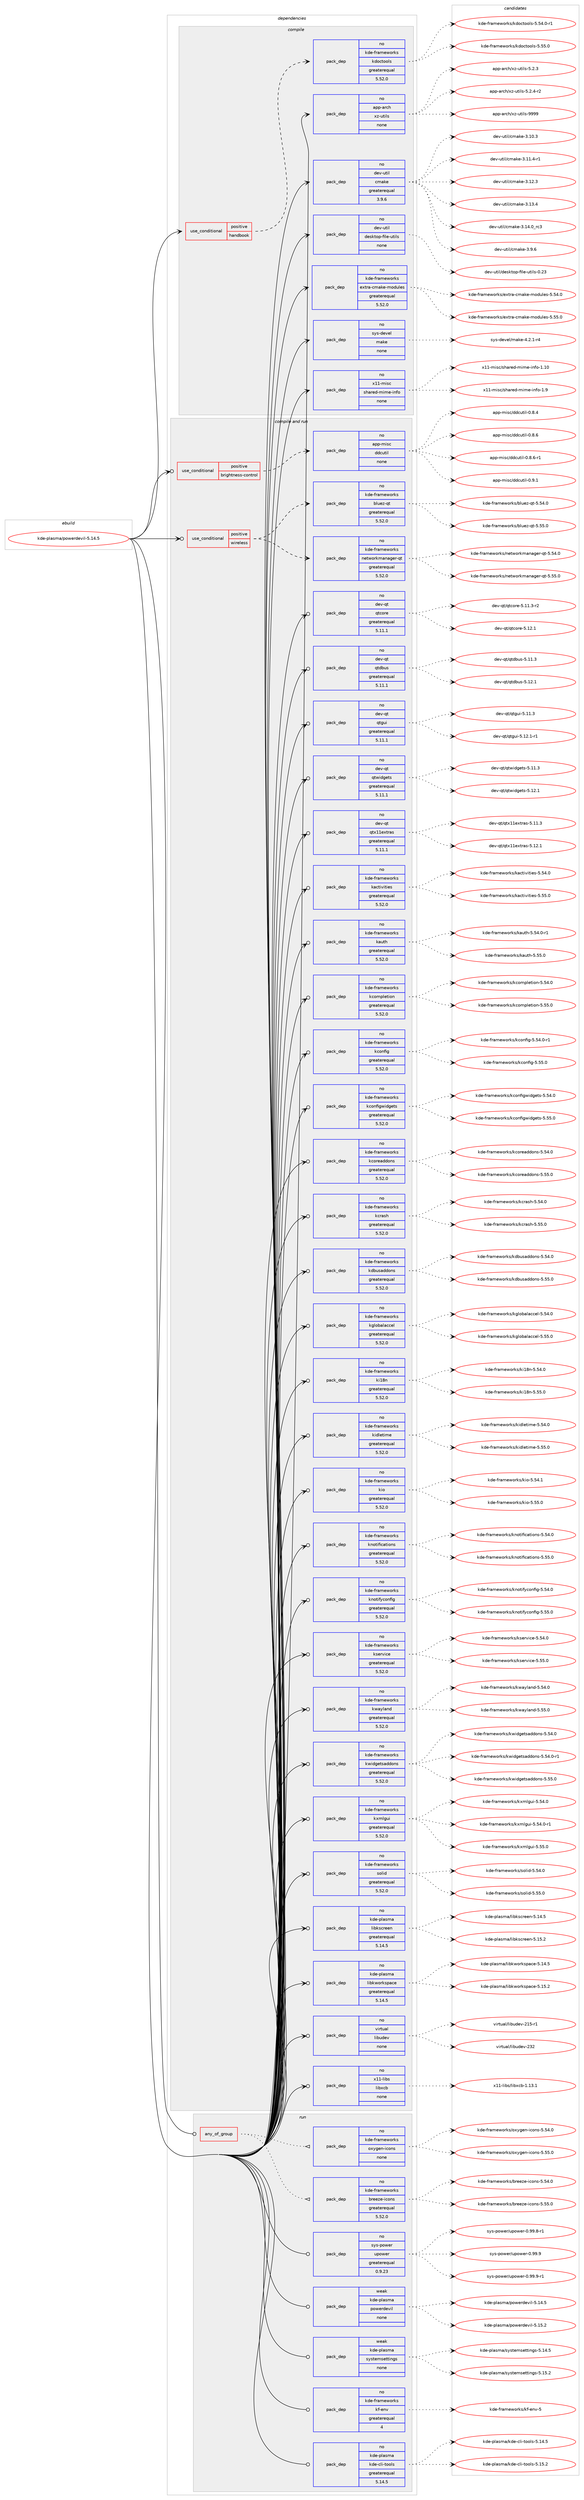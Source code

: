 digraph prolog {

# *************
# Graph options
# *************

newrank=true;
concentrate=true;
compound=true;
graph [rankdir=LR,fontname=Helvetica,fontsize=10,ranksep=1.5];#, ranksep=2.5, nodesep=0.2];
edge  [arrowhead=vee];
node  [fontname=Helvetica,fontsize=10];

# **********
# The ebuild
# **********

subgraph cluster_leftcol {
color=gray;
rank=same;
label=<<i>ebuild</i>>;
id [label="kde-plasma/powerdevil-5.14.5", color=red, width=4, href="../kde-plasma/powerdevil-5.14.5.svg"];
}

# ****************
# The dependencies
# ****************

subgraph cluster_midcol {
color=gray;
label=<<i>dependencies</i>>;
subgraph cluster_compile {
fillcolor="#eeeeee";
style=filled;
label=<<i>compile</i>>;
subgraph cond430183 {
dependency1592182 [label=<<TABLE BORDER="0" CELLBORDER="1" CELLSPACING="0" CELLPADDING="4"><TR><TD ROWSPAN="3" CELLPADDING="10">use_conditional</TD></TR><TR><TD>positive</TD></TR><TR><TD>handbook</TD></TR></TABLE>>, shape=none, color=red];
subgraph pack1136985 {
dependency1592183 [label=<<TABLE BORDER="0" CELLBORDER="1" CELLSPACING="0" CELLPADDING="4" WIDTH="220"><TR><TD ROWSPAN="6" CELLPADDING="30">pack_dep</TD></TR><TR><TD WIDTH="110">no</TD></TR><TR><TD>kde-frameworks</TD></TR><TR><TD>kdoctools</TD></TR><TR><TD>greaterequal</TD></TR><TR><TD>5.52.0</TD></TR></TABLE>>, shape=none, color=blue];
}
dependency1592182:e -> dependency1592183:w [weight=20,style="dashed",arrowhead="vee"];
}
id:e -> dependency1592182:w [weight=20,style="solid",arrowhead="vee"];
subgraph pack1136986 {
dependency1592184 [label=<<TABLE BORDER="0" CELLBORDER="1" CELLSPACING="0" CELLPADDING="4" WIDTH="220"><TR><TD ROWSPAN="6" CELLPADDING="30">pack_dep</TD></TR><TR><TD WIDTH="110">no</TD></TR><TR><TD>app-arch</TD></TR><TR><TD>xz-utils</TD></TR><TR><TD>none</TD></TR><TR><TD></TD></TR></TABLE>>, shape=none, color=blue];
}
id:e -> dependency1592184:w [weight=20,style="solid",arrowhead="vee"];
subgraph pack1136987 {
dependency1592185 [label=<<TABLE BORDER="0" CELLBORDER="1" CELLSPACING="0" CELLPADDING="4" WIDTH="220"><TR><TD ROWSPAN="6" CELLPADDING="30">pack_dep</TD></TR><TR><TD WIDTH="110">no</TD></TR><TR><TD>dev-util</TD></TR><TR><TD>cmake</TD></TR><TR><TD>greaterequal</TD></TR><TR><TD>3.9.6</TD></TR></TABLE>>, shape=none, color=blue];
}
id:e -> dependency1592185:w [weight=20,style="solid",arrowhead="vee"];
subgraph pack1136988 {
dependency1592186 [label=<<TABLE BORDER="0" CELLBORDER="1" CELLSPACING="0" CELLPADDING="4" WIDTH="220"><TR><TD ROWSPAN="6" CELLPADDING="30">pack_dep</TD></TR><TR><TD WIDTH="110">no</TD></TR><TR><TD>dev-util</TD></TR><TR><TD>desktop-file-utils</TD></TR><TR><TD>none</TD></TR><TR><TD></TD></TR></TABLE>>, shape=none, color=blue];
}
id:e -> dependency1592186:w [weight=20,style="solid",arrowhead="vee"];
subgraph pack1136989 {
dependency1592187 [label=<<TABLE BORDER="0" CELLBORDER="1" CELLSPACING="0" CELLPADDING="4" WIDTH="220"><TR><TD ROWSPAN="6" CELLPADDING="30">pack_dep</TD></TR><TR><TD WIDTH="110">no</TD></TR><TR><TD>kde-frameworks</TD></TR><TR><TD>extra-cmake-modules</TD></TR><TR><TD>greaterequal</TD></TR><TR><TD>5.52.0</TD></TR></TABLE>>, shape=none, color=blue];
}
id:e -> dependency1592187:w [weight=20,style="solid",arrowhead="vee"];
subgraph pack1136990 {
dependency1592188 [label=<<TABLE BORDER="0" CELLBORDER="1" CELLSPACING="0" CELLPADDING="4" WIDTH="220"><TR><TD ROWSPAN="6" CELLPADDING="30">pack_dep</TD></TR><TR><TD WIDTH="110">no</TD></TR><TR><TD>sys-devel</TD></TR><TR><TD>make</TD></TR><TR><TD>none</TD></TR><TR><TD></TD></TR></TABLE>>, shape=none, color=blue];
}
id:e -> dependency1592188:w [weight=20,style="solid",arrowhead="vee"];
subgraph pack1136991 {
dependency1592189 [label=<<TABLE BORDER="0" CELLBORDER="1" CELLSPACING="0" CELLPADDING="4" WIDTH="220"><TR><TD ROWSPAN="6" CELLPADDING="30">pack_dep</TD></TR><TR><TD WIDTH="110">no</TD></TR><TR><TD>x11-misc</TD></TR><TR><TD>shared-mime-info</TD></TR><TR><TD>none</TD></TR><TR><TD></TD></TR></TABLE>>, shape=none, color=blue];
}
id:e -> dependency1592189:w [weight=20,style="solid",arrowhead="vee"];
}
subgraph cluster_compileandrun {
fillcolor="#eeeeee";
style=filled;
label=<<i>compile and run</i>>;
subgraph cond430184 {
dependency1592190 [label=<<TABLE BORDER="0" CELLBORDER="1" CELLSPACING="0" CELLPADDING="4"><TR><TD ROWSPAN="3" CELLPADDING="10">use_conditional</TD></TR><TR><TD>positive</TD></TR><TR><TD>brightness-control</TD></TR></TABLE>>, shape=none, color=red];
subgraph pack1136992 {
dependency1592191 [label=<<TABLE BORDER="0" CELLBORDER="1" CELLSPACING="0" CELLPADDING="4" WIDTH="220"><TR><TD ROWSPAN="6" CELLPADDING="30">pack_dep</TD></TR><TR><TD WIDTH="110">no</TD></TR><TR><TD>app-misc</TD></TR><TR><TD>ddcutil</TD></TR><TR><TD>none</TD></TR><TR><TD></TD></TR></TABLE>>, shape=none, color=blue];
}
dependency1592190:e -> dependency1592191:w [weight=20,style="dashed",arrowhead="vee"];
}
id:e -> dependency1592190:w [weight=20,style="solid",arrowhead="odotvee"];
subgraph cond430185 {
dependency1592192 [label=<<TABLE BORDER="0" CELLBORDER="1" CELLSPACING="0" CELLPADDING="4"><TR><TD ROWSPAN="3" CELLPADDING="10">use_conditional</TD></TR><TR><TD>positive</TD></TR><TR><TD>wireless</TD></TR></TABLE>>, shape=none, color=red];
subgraph pack1136993 {
dependency1592193 [label=<<TABLE BORDER="0" CELLBORDER="1" CELLSPACING="0" CELLPADDING="4" WIDTH="220"><TR><TD ROWSPAN="6" CELLPADDING="30">pack_dep</TD></TR><TR><TD WIDTH="110">no</TD></TR><TR><TD>kde-frameworks</TD></TR><TR><TD>bluez-qt</TD></TR><TR><TD>greaterequal</TD></TR><TR><TD>5.52.0</TD></TR></TABLE>>, shape=none, color=blue];
}
dependency1592192:e -> dependency1592193:w [weight=20,style="dashed",arrowhead="vee"];
subgraph pack1136994 {
dependency1592194 [label=<<TABLE BORDER="0" CELLBORDER="1" CELLSPACING="0" CELLPADDING="4" WIDTH="220"><TR><TD ROWSPAN="6" CELLPADDING="30">pack_dep</TD></TR><TR><TD WIDTH="110">no</TD></TR><TR><TD>kde-frameworks</TD></TR><TR><TD>networkmanager-qt</TD></TR><TR><TD>greaterequal</TD></TR><TR><TD>5.52.0</TD></TR></TABLE>>, shape=none, color=blue];
}
dependency1592192:e -> dependency1592194:w [weight=20,style="dashed",arrowhead="vee"];
}
id:e -> dependency1592192:w [weight=20,style="solid",arrowhead="odotvee"];
subgraph pack1136995 {
dependency1592195 [label=<<TABLE BORDER="0" CELLBORDER="1" CELLSPACING="0" CELLPADDING="4" WIDTH="220"><TR><TD ROWSPAN="6" CELLPADDING="30">pack_dep</TD></TR><TR><TD WIDTH="110">no</TD></TR><TR><TD>dev-qt</TD></TR><TR><TD>qtcore</TD></TR><TR><TD>greaterequal</TD></TR><TR><TD>5.11.1</TD></TR></TABLE>>, shape=none, color=blue];
}
id:e -> dependency1592195:w [weight=20,style="solid",arrowhead="odotvee"];
subgraph pack1136996 {
dependency1592196 [label=<<TABLE BORDER="0" CELLBORDER="1" CELLSPACING="0" CELLPADDING="4" WIDTH="220"><TR><TD ROWSPAN="6" CELLPADDING="30">pack_dep</TD></TR><TR><TD WIDTH="110">no</TD></TR><TR><TD>dev-qt</TD></TR><TR><TD>qtdbus</TD></TR><TR><TD>greaterequal</TD></TR><TR><TD>5.11.1</TD></TR></TABLE>>, shape=none, color=blue];
}
id:e -> dependency1592196:w [weight=20,style="solid",arrowhead="odotvee"];
subgraph pack1136997 {
dependency1592197 [label=<<TABLE BORDER="0" CELLBORDER="1" CELLSPACING="0" CELLPADDING="4" WIDTH="220"><TR><TD ROWSPAN="6" CELLPADDING="30">pack_dep</TD></TR><TR><TD WIDTH="110">no</TD></TR><TR><TD>dev-qt</TD></TR><TR><TD>qtgui</TD></TR><TR><TD>greaterequal</TD></TR><TR><TD>5.11.1</TD></TR></TABLE>>, shape=none, color=blue];
}
id:e -> dependency1592197:w [weight=20,style="solid",arrowhead="odotvee"];
subgraph pack1136998 {
dependency1592198 [label=<<TABLE BORDER="0" CELLBORDER="1" CELLSPACING="0" CELLPADDING="4" WIDTH="220"><TR><TD ROWSPAN="6" CELLPADDING="30">pack_dep</TD></TR><TR><TD WIDTH="110">no</TD></TR><TR><TD>dev-qt</TD></TR><TR><TD>qtwidgets</TD></TR><TR><TD>greaterequal</TD></TR><TR><TD>5.11.1</TD></TR></TABLE>>, shape=none, color=blue];
}
id:e -> dependency1592198:w [weight=20,style="solid",arrowhead="odotvee"];
subgraph pack1136999 {
dependency1592199 [label=<<TABLE BORDER="0" CELLBORDER="1" CELLSPACING="0" CELLPADDING="4" WIDTH="220"><TR><TD ROWSPAN="6" CELLPADDING="30">pack_dep</TD></TR><TR><TD WIDTH="110">no</TD></TR><TR><TD>dev-qt</TD></TR><TR><TD>qtx11extras</TD></TR><TR><TD>greaterequal</TD></TR><TR><TD>5.11.1</TD></TR></TABLE>>, shape=none, color=blue];
}
id:e -> dependency1592199:w [weight=20,style="solid",arrowhead="odotvee"];
subgraph pack1137000 {
dependency1592200 [label=<<TABLE BORDER="0" CELLBORDER="1" CELLSPACING="0" CELLPADDING="4" WIDTH="220"><TR><TD ROWSPAN="6" CELLPADDING="30">pack_dep</TD></TR><TR><TD WIDTH="110">no</TD></TR><TR><TD>kde-frameworks</TD></TR><TR><TD>kactivities</TD></TR><TR><TD>greaterequal</TD></TR><TR><TD>5.52.0</TD></TR></TABLE>>, shape=none, color=blue];
}
id:e -> dependency1592200:w [weight=20,style="solid",arrowhead="odotvee"];
subgraph pack1137001 {
dependency1592201 [label=<<TABLE BORDER="0" CELLBORDER="1" CELLSPACING="0" CELLPADDING="4" WIDTH="220"><TR><TD ROWSPAN="6" CELLPADDING="30">pack_dep</TD></TR><TR><TD WIDTH="110">no</TD></TR><TR><TD>kde-frameworks</TD></TR><TR><TD>kauth</TD></TR><TR><TD>greaterequal</TD></TR><TR><TD>5.52.0</TD></TR></TABLE>>, shape=none, color=blue];
}
id:e -> dependency1592201:w [weight=20,style="solid",arrowhead="odotvee"];
subgraph pack1137002 {
dependency1592202 [label=<<TABLE BORDER="0" CELLBORDER="1" CELLSPACING="0" CELLPADDING="4" WIDTH="220"><TR><TD ROWSPAN="6" CELLPADDING="30">pack_dep</TD></TR><TR><TD WIDTH="110">no</TD></TR><TR><TD>kde-frameworks</TD></TR><TR><TD>kcompletion</TD></TR><TR><TD>greaterequal</TD></TR><TR><TD>5.52.0</TD></TR></TABLE>>, shape=none, color=blue];
}
id:e -> dependency1592202:w [weight=20,style="solid",arrowhead="odotvee"];
subgraph pack1137003 {
dependency1592203 [label=<<TABLE BORDER="0" CELLBORDER="1" CELLSPACING="0" CELLPADDING="4" WIDTH="220"><TR><TD ROWSPAN="6" CELLPADDING="30">pack_dep</TD></TR><TR><TD WIDTH="110">no</TD></TR><TR><TD>kde-frameworks</TD></TR><TR><TD>kconfig</TD></TR><TR><TD>greaterequal</TD></TR><TR><TD>5.52.0</TD></TR></TABLE>>, shape=none, color=blue];
}
id:e -> dependency1592203:w [weight=20,style="solid",arrowhead="odotvee"];
subgraph pack1137004 {
dependency1592204 [label=<<TABLE BORDER="0" CELLBORDER="1" CELLSPACING="0" CELLPADDING="4" WIDTH="220"><TR><TD ROWSPAN="6" CELLPADDING="30">pack_dep</TD></TR><TR><TD WIDTH="110">no</TD></TR><TR><TD>kde-frameworks</TD></TR><TR><TD>kconfigwidgets</TD></TR><TR><TD>greaterequal</TD></TR><TR><TD>5.52.0</TD></TR></TABLE>>, shape=none, color=blue];
}
id:e -> dependency1592204:w [weight=20,style="solid",arrowhead="odotvee"];
subgraph pack1137005 {
dependency1592205 [label=<<TABLE BORDER="0" CELLBORDER="1" CELLSPACING="0" CELLPADDING="4" WIDTH="220"><TR><TD ROWSPAN="6" CELLPADDING="30">pack_dep</TD></TR><TR><TD WIDTH="110">no</TD></TR><TR><TD>kde-frameworks</TD></TR><TR><TD>kcoreaddons</TD></TR><TR><TD>greaterequal</TD></TR><TR><TD>5.52.0</TD></TR></TABLE>>, shape=none, color=blue];
}
id:e -> dependency1592205:w [weight=20,style="solid",arrowhead="odotvee"];
subgraph pack1137006 {
dependency1592206 [label=<<TABLE BORDER="0" CELLBORDER="1" CELLSPACING="0" CELLPADDING="4" WIDTH="220"><TR><TD ROWSPAN="6" CELLPADDING="30">pack_dep</TD></TR><TR><TD WIDTH="110">no</TD></TR><TR><TD>kde-frameworks</TD></TR><TR><TD>kcrash</TD></TR><TR><TD>greaterequal</TD></TR><TR><TD>5.52.0</TD></TR></TABLE>>, shape=none, color=blue];
}
id:e -> dependency1592206:w [weight=20,style="solid",arrowhead="odotvee"];
subgraph pack1137007 {
dependency1592207 [label=<<TABLE BORDER="0" CELLBORDER="1" CELLSPACING="0" CELLPADDING="4" WIDTH="220"><TR><TD ROWSPAN="6" CELLPADDING="30">pack_dep</TD></TR><TR><TD WIDTH="110">no</TD></TR><TR><TD>kde-frameworks</TD></TR><TR><TD>kdbusaddons</TD></TR><TR><TD>greaterequal</TD></TR><TR><TD>5.52.0</TD></TR></TABLE>>, shape=none, color=blue];
}
id:e -> dependency1592207:w [weight=20,style="solid",arrowhead="odotvee"];
subgraph pack1137008 {
dependency1592208 [label=<<TABLE BORDER="0" CELLBORDER="1" CELLSPACING="0" CELLPADDING="4" WIDTH="220"><TR><TD ROWSPAN="6" CELLPADDING="30">pack_dep</TD></TR><TR><TD WIDTH="110">no</TD></TR><TR><TD>kde-frameworks</TD></TR><TR><TD>kglobalaccel</TD></TR><TR><TD>greaterequal</TD></TR><TR><TD>5.52.0</TD></TR></TABLE>>, shape=none, color=blue];
}
id:e -> dependency1592208:w [weight=20,style="solid",arrowhead="odotvee"];
subgraph pack1137009 {
dependency1592209 [label=<<TABLE BORDER="0" CELLBORDER="1" CELLSPACING="0" CELLPADDING="4" WIDTH="220"><TR><TD ROWSPAN="6" CELLPADDING="30">pack_dep</TD></TR><TR><TD WIDTH="110">no</TD></TR><TR><TD>kde-frameworks</TD></TR><TR><TD>ki18n</TD></TR><TR><TD>greaterequal</TD></TR><TR><TD>5.52.0</TD></TR></TABLE>>, shape=none, color=blue];
}
id:e -> dependency1592209:w [weight=20,style="solid",arrowhead="odotvee"];
subgraph pack1137010 {
dependency1592210 [label=<<TABLE BORDER="0" CELLBORDER="1" CELLSPACING="0" CELLPADDING="4" WIDTH="220"><TR><TD ROWSPAN="6" CELLPADDING="30">pack_dep</TD></TR><TR><TD WIDTH="110">no</TD></TR><TR><TD>kde-frameworks</TD></TR><TR><TD>kidletime</TD></TR><TR><TD>greaterequal</TD></TR><TR><TD>5.52.0</TD></TR></TABLE>>, shape=none, color=blue];
}
id:e -> dependency1592210:w [weight=20,style="solid",arrowhead="odotvee"];
subgraph pack1137011 {
dependency1592211 [label=<<TABLE BORDER="0" CELLBORDER="1" CELLSPACING="0" CELLPADDING="4" WIDTH="220"><TR><TD ROWSPAN="6" CELLPADDING="30">pack_dep</TD></TR><TR><TD WIDTH="110">no</TD></TR><TR><TD>kde-frameworks</TD></TR><TR><TD>kio</TD></TR><TR><TD>greaterequal</TD></TR><TR><TD>5.52.0</TD></TR></TABLE>>, shape=none, color=blue];
}
id:e -> dependency1592211:w [weight=20,style="solid",arrowhead="odotvee"];
subgraph pack1137012 {
dependency1592212 [label=<<TABLE BORDER="0" CELLBORDER="1" CELLSPACING="0" CELLPADDING="4" WIDTH="220"><TR><TD ROWSPAN="6" CELLPADDING="30">pack_dep</TD></TR><TR><TD WIDTH="110">no</TD></TR><TR><TD>kde-frameworks</TD></TR><TR><TD>knotifications</TD></TR><TR><TD>greaterequal</TD></TR><TR><TD>5.52.0</TD></TR></TABLE>>, shape=none, color=blue];
}
id:e -> dependency1592212:w [weight=20,style="solid",arrowhead="odotvee"];
subgraph pack1137013 {
dependency1592213 [label=<<TABLE BORDER="0" CELLBORDER="1" CELLSPACING="0" CELLPADDING="4" WIDTH="220"><TR><TD ROWSPAN="6" CELLPADDING="30">pack_dep</TD></TR><TR><TD WIDTH="110">no</TD></TR><TR><TD>kde-frameworks</TD></TR><TR><TD>knotifyconfig</TD></TR><TR><TD>greaterequal</TD></TR><TR><TD>5.52.0</TD></TR></TABLE>>, shape=none, color=blue];
}
id:e -> dependency1592213:w [weight=20,style="solid",arrowhead="odotvee"];
subgraph pack1137014 {
dependency1592214 [label=<<TABLE BORDER="0" CELLBORDER="1" CELLSPACING="0" CELLPADDING="4" WIDTH="220"><TR><TD ROWSPAN="6" CELLPADDING="30">pack_dep</TD></TR><TR><TD WIDTH="110">no</TD></TR><TR><TD>kde-frameworks</TD></TR><TR><TD>kservice</TD></TR><TR><TD>greaterequal</TD></TR><TR><TD>5.52.0</TD></TR></TABLE>>, shape=none, color=blue];
}
id:e -> dependency1592214:w [weight=20,style="solid",arrowhead="odotvee"];
subgraph pack1137015 {
dependency1592215 [label=<<TABLE BORDER="0" CELLBORDER="1" CELLSPACING="0" CELLPADDING="4" WIDTH="220"><TR><TD ROWSPAN="6" CELLPADDING="30">pack_dep</TD></TR><TR><TD WIDTH="110">no</TD></TR><TR><TD>kde-frameworks</TD></TR><TR><TD>kwayland</TD></TR><TR><TD>greaterequal</TD></TR><TR><TD>5.52.0</TD></TR></TABLE>>, shape=none, color=blue];
}
id:e -> dependency1592215:w [weight=20,style="solid",arrowhead="odotvee"];
subgraph pack1137016 {
dependency1592216 [label=<<TABLE BORDER="0" CELLBORDER="1" CELLSPACING="0" CELLPADDING="4" WIDTH="220"><TR><TD ROWSPAN="6" CELLPADDING="30">pack_dep</TD></TR><TR><TD WIDTH="110">no</TD></TR><TR><TD>kde-frameworks</TD></TR><TR><TD>kwidgetsaddons</TD></TR><TR><TD>greaterequal</TD></TR><TR><TD>5.52.0</TD></TR></TABLE>>, shape=none, color=blue];
}
id:e -> dependency1592216:w [weight=20,style="solid",arrowhead="odotvee"];
subgraph pack1137017 {
dependency1592217 [label=<<TABLE BORDER="0" CELLBORDER="1" CELLSPACING="0" CELLPADDING="4" WIDTH="220"><TR><TD ROWSPAN="6" CELLPADDING="30">pack_dep</TD></TR><TR><TD WIDTH="110">no</TD></TR><TR><TD>kde-frameworks</TD></TR><TR><TD>kxmlgui</TD></TR><TR><TD>greaterequal</TD></TR><TR><TD>5.52.0</TD></TR></TABLE>>, shape=none, color=blue];
}
id:e -> dependency1592217:w [weight=20,style="solid",arrowhead="odotvee"];
subgraph pack1137018 {
dependency1592218 [label=<<TABLE BORDER="0" CELLBORDER="1" CELLSPACING="0" CELLPADDING="4" WIDTH="220"><TR><TD ROWSPAN="6" CELLPADDING="30">pack_dep</TD></TR><TR><TD WIDTH="110">no</TD></TR><TR><TD>kde-frameworks</TD></TR><TR><TD>solid</TD></TR><TR><TD>greaterequal</TD></TR><TR><TD>5.52.0</TD></TR></TABLE>>, shape=none, color=blue];
}
id:e -> dependency1592218:w [weight=20,style="solid",arrowhead="odotvee"];
subgraph pack1137019 {
dependency1592219 [label=<<TABLE BORDER="0" CELLBORDER="1" CELLSPACING="0" CELLPADDING="4" WIDTH="220"><TR><TD ROWSPAN="6" CELLPADDING="30">pack_dep</TD></TR><TR><TD WIDTH="110">no</TD></TR><TR><TD>kde-plasma</TD></TR><TR><TD>libkscreen</TD></TR><TR><TD>greaterequal</TD></TR><TR><TD>5.14.5</TD></TR></TABLE>>, shape=none, color=blue];
}
id:e -> dependency1592219:w [weight=20,style="solid",arrowhead="odotvee"];
subgraph pack1137020 {
dependency1592220 [label=<<TABLE BORDER="0" CELLBORDER="1" CELLSPACING="0" CELLPADDING="4" WIDTH="220"><TR><TD ROWSPAN="6" CELLPADDING="30">pack_dep</TD></TR><TR><TD WIDTH="110">no</TD></TR><TR><TD>kde-plasma</TD></TR><TR><TD>libkworkspace</TD></TR><TR><TD>greaterequal</TD></TR><TR><TD>5.14.5</TD></TR></TABLE>>, shape=none, color=blue];
}
id:e -> dependency1592220:w [weight=20,style="solid",arrowhead="odotvee"];
subgraph pack1137021 {
dependency1592221 [label=<<TABLE BORDER="0" CELLBORDER="1" CELLSPACING="0" CELLPADDING="4" WIDTH="220"><TR><TD ROWSPAN="6" CELLPADDING="30">pack_dep</TD></TR><TR><TD WIDTH="110">no</TD></TR><TR><TD>virtual</TD></TR><TR><TD>libudev</TD></TR><TR><TD>none</TD></TR><TR><TD></TD></TR></TABLE>>, shape=none, color=blue];
}
id:e -> dependency1592221:w [weight=20,style="solid",arrowhead="odotvee"];
subgraph pack1137022 {
dependency1592222 [label=<<TABLE BORDER="0" CELLBORDER="1" CELLSPACING="0" CELLPADDING="4" WIDTH="220"><TR><TD ROWSPAN="6" CELLPADDING="30">pack_dep</TD></TR><TR><TD WIDTH="110">no</TD></TR><TR><TD>x11-libs</TD></TR><TR><TD>libxcb</TD></TR><TR><TD>none</TD></TR><TR><TD></TD></TR></TABLE>>, shape=none, color=blue];
}
id:e -> dependency1592222:w [weight=20,style="solid",arrowhead="odotvee"];
}
subgraph cluster_run {
fillcolor="#eeeeee";
style=filled;
label=<<i>run</i>>;
subgraph any24370 {
dependency1592223 [label=<<TABLE BORDER="0" CELLBORDER="1" CELLSPACING="0" CELLPADDING="4"><TR><TD CELLPADDING="10">any_of_group</TD></TR></TABLE>>, shape=none, color=red];subgraph pack1137023 {
dependency1592224 [label=<<TABLE BORDER="0" CELLBORDER="1" CELLSPACING="0" CELLPADDING="4" WIDTH="220"><TR><TD ROWSPAN="6" CELLPADDING="30">pack_dep</TD></TR><TR><TD WIDTH="110">no</TD></TR><TR><TD>kde-frameworks</TD></TR><TR><TD>breeze-icons</TD></TR><TR><TD>greaterequal</TD></TR><TR><TD>5.52.0</TD></TR></TABLE>>, shape=none, color=blue];
}
dependency1592223:e -> dependency1592224:w [weight=20,style="dotted",arrowhead="oinv"];
subgraph pack1137024 {
dependency1592225 [label=<<TABLE BORDER="0" CELLBORDER="1" CELLSPACING="0" CELLPADDING="4" WIDTH="220"><TR><TD ROWSPAN="6" CELLPADDING="30">pack_dep</TD></TR><TR><TD WIDTH="110">no</TD></TR><TR><TD>kde-frameworks</TD></TR><TR><TD>oxygen-icons</TD></TR><TR><TD>none</TD></TR><TR><TD></TD></TR></TABLE>>, shape=none, color=blue];
}
dependency1592223:e -> dependency1592225:w [weight=20,style="dotted",arrowhead="oinv"];
}
id:e -> dependency1592223:w [weight=20,style="solid",arrowhead="odot"];
subgraph pack1137025 {
dependency1592226 [label=<<TABLE BORDER="0" CELLBORDER="1" CELLSPACING="0" CELLPADDING="4" WIDTH="220"><TR><TD ROWSPAN="6" CELLPADDING="30">pack_dep</TD></TR><TR><TD WIDTH="110">no</TD></TR><TR><TD>kde-frameworks</TD></TR><TR><TD>kf-env</TD></TR><TR><TD>greaterequal</TD></TR><TR><TD>4</TD></TR></TABLE>>, shape=none, color=blue];
}
id:e -> dependency1592226:w [weight=20,style="solid",arrowhead="odot"];
subgraph pack1137026 {
dependency1592227 [label=<<TABLE BORDER="0" CELLBORDER="1" CELLSPACING="0" CELLPADDING="4" WIDTH="220"><TR><TD ROWSPAN="6" CELLPADDING="30">pack_dep</TD></TR><TR><TD WIDTH="110">no</TD></TR><TR><TD>kde-plasma</TD></TR><TR><TD>kde-cli-tools</TD></TR><TR><TD>greaterequal</TD></TR><TR><TD>5.14.5</TD></TR></TABLE>>, shape=none, color=blue];
}
id:e -> dependency1592227:w [weight=20,style="solid",arrowhead="odot"];
subgraph pack1137027 {
dependency1592228 [label=<<TABLE BORDER="0" CELLBORDER="1" CELLSPACING="0" CELLPADDING="4" WIDTH="220"><TR><TD ROWSPAN="6" CELLPADDING="30">pack_dep</TD></TR><TR><TD WIDTH="110">no</TD></TR><TR><TD>sys-power</TD></TR><TR><TD>upower</TD></TR><TR><TD>greaterequal</TD></TR><TR><TD>0.9.23</TD></TR></TABLE>>, shape=none, color=blue];
}
id:e -> dependency1592228:w [weight=20,style="solid",arrowhead="odot"];
subgraph pack1137028 {
dependency1592229 [label=<<TABLE BORDER="0" CELLBORDER="1" CELLSPACING="0" CELLPADDING="4" WIDTH="220"><TR><TD ROWSPAN="6" CELLPADDING="30">pack_dep</TD></TR><TR><TD WIDTH="110">weak</TD></TR><TR><TD>kde-plasma</TD></TR><TR><TD>powerdevil</TD></TR><TR><TD>none</TD></TR><TR><TD></TD></TR></TABLE>>, shape=none, color=blue];
}
id:e -> dependency1592229:w [weight=20,style="solid",arrowhead="odot"];
subgraph pack1137029 {
dependency1592230 [label=<<TABLE BORDER="0" CELLBORDER="1" CELLSPACING="0" CELLPADDING="4" WIDTH="220"><TR><TD ROWSPAN="6" CELLPADDING="30">pack_dep</TD></TR><TR><TD WIDTH="110">weak</TD></TR><TR><TD>kde-plasma</TD></TR><TR><TD>systemsettings</TD></TR><TR><TD>none</TD></TR><TR><TD></TD></TR></TABLE>>, shape=none, color=blue];
}
id:e -> dependency1592230:w [weight=20,style="solid",arrowhead="odot"];
}
}

# **************
# The candidates
# **************

subgraph cluster_choices {
rank=same;
color=gray;
label=<<i>candidates</i>>;

subgraph choice1136985 {
color=black;
nodesep=1;
choice10710010145102114971091011191111141071154710710011199116111111108115455346535246484511449 [label="kde-frameworks/kdoctools-5.54.0-r1", color=red, width=4,href="../kde-frameworks/kdoctools-5.54.0-r1.svg"];
choice1071001014510211497109101119111114107115471071001119911611111110811545534653534648 [label="kde-frameworks/kdoctools-5.55.0", color=red, width=4,href="../kde-frameworks/kdoctools-5.55.0.svg"];
dependency1592183:e -> choice10710010145102114971091011191111141071154710710011199116111111108115455346535246484511449:w [style=dotted,weight="100"];
dependency1592183:e -> choice1071001014510211497109101119111114107115471071001119911611111110811545534653534648:w [style=dotted,weight="100"];
}
subgraph choice1136986 {
color=black;
nodesep=1;
choice971121124597114991044712012245117116105108115455346504651 [label="app-arch/xz-utils-5.2.3", color=red, width=4,href="../app-arch/xz-utils-5.2.3.svg"];
choice9711211245971149910447120122451171161051081154553465046524511450 [label="app-arch/xz-utils-5.2.4-r2", color=red, width=4,href="../app-arch/xz-utils-5.2.4-r2.svg"];
choice9711211245971149910447120122451171161051081154557575757 [label="app-arch/xz-utils-9999", color=red, width=4,href="../app-arch/xz-utils-9999.svg"];
dependency1592184:e -> choice971121124597114991044712012245117116105108115455346504651:w [style=dotted,weight="100"];
dependency1592184:e -> choice9711211245971149910447120122451171161051081154553465046524511450:w [style=dotted,weight="100"];
dependency1592184:e -> choice9711211245971149910447120122451171161051081154557575757:w [style=dotted,weight="100"];
}
subgraph choice1136987 {
color=black;
nodesep=1;
choice1001011184511711610510847991099710710145514649484651 [label="dev-util/cmake-3.10.3", color=red, width=4,href="../dev-util/cmake-3.10.3.svg"];
choice10010111845117116105108479910997107101455146494946524511449 [label="dev-util/cmake-3.11.4-r1", color=red, width=4,href="../dev-util/cmake-3.11.4-r1.svg"];
choice1001011184511711610510847991099710710145514649504651 [label="dev-util/cmake-3.12.3", color=red, width=4,href="../dev-util/cmake-3.12.3.svg"];
choice1001011184511711610510847991099710710145514649514652 [label="dev-util/cmake-3.13.4", color=red, width=4,href="../dev-util/cmake-3.13.4.svg"];
choice1001011184511711610510847991099710710145514649524648951149951 [label="dev-util/cmake-3.14.0_rc3", color=red, width=4,href="../dev-util/cmake-3.14.0_rc3.svg"];
choice10010111845117116105108479910997107101455146574654 [label="dev-util/cmake-3.9.6", color=red, width=4,href="../dev-util/cmake-3.9.6.svg"];
dependency1592185:e -> choice1001011184511711610510847991099710710145514649484651:w [style=dotted,weight="100"];
dependency1592185:e -> choice10010111845117116105108479910997107101455146494946524511449:w [style=dotted,weight="100"];
dependency1592185:e -> choice1001011184511711610510847991099710710145514649504651:w [style=dotted,weight="100"];
dependency1592185:e -> choice1001011184511711610510847991099710710145514649514652:w [style=dotted,weight="100"];
dependency1592185:e -> choice1001011184511711610510847991099710710145514649524648951149951:w [style=dotted,weight="100"];
dependency1592185:e -> choice10010111845117116105108479910997107101455146574654:w [style=dotted,weight="100"];
}
subgraph choice1136988 {
color=black;
nodesep=1;
choice100101118451171161051084710010111510711611111245102105108101451171161051081154548465051 [label="dev-util/desktop-file-utils-0.23", color=red, width=4,href="../dev-util/desktop-file-utils-0.23.svg"];
dependency1592186:e -> choice100101118451171161051084710010111510711611111245102105108101451171161051081154548465051:w [style=dotted,weight="100"];
}
subgraph choice1136989 {
color=black;
nodesep=1;
choice107100101451021149710910111911111410711547101120116114974599109971071014510911110011710810111545534653524648 [label="kde-frameworks/extra-cmake-modules-5.54.0", color=red, width=4,href="../kde-frameworks/extra-cmake-modules-5.54.0.svg"];
choice107100101451021149710910111911111410711547101120116114974599109971071014510911110011710810111545534653534648 [label="kde-frameworks/extra-cmake-modules-5.55.0", color=red, width=4,href="../kde-frameworks/extra-cmake-modules-5.55.0.svg"];
dependency1592187:e -> choice107100101451021149710910111911111410711547101120116114974599109971071014510911110011710810111545534653524648:w [style=dotted,weight="100"];
dependency1592187:e -> choice107100101451021149710910111911111410711547101120116114974599109971071014510911110011710810111545534653534648:w [style=dotted,weight="100"];
}
subgraph choice1136990 {
color=black;
nodesep=1;
choice1151211154510010111810110847109971071014552465046494511452 [label="sys-devel/make-4.2.1-r4", color=red, width=4,href="../sys-devel/make-4.2.1-r4.svg"];
dependency1592188:e -> choice1151211154510010111810110847109971071014552465046494511452:w [style=dotted,weight="100"];
}
subgraph choice1136991 {
color=black;
nodesep=1;
choice12049494510910511599471151049711410110045109105109101451051101021114549464948 [label="x11-misc/shared-mime-info-1.10", color=red, width=4,href="../x11-misc/shared-mime-info-1.10.svg"];
choice120494945109105115994711510497114101100451091051091014510511010211145494657 [label="x11-misc/shared-mime-info-1.9", color=red, width=4,href="../x11-misc/shared-mime-info-1.9.svg"];
dependency1592189:e -> choice12049494510910511599471151049711410110045109105109101451051101021114549464948:w [style=dotted,weight="100"];
dependency1592189:e -> choice120494945109105115994711510497114101100451091051091014510511010211145494657:w [style=dotted,weight="100"];
}
subgraph choice1136992 {
color=black;
nodesep=1;
choice9711211245109105115994710010099117116105108454846564652 [label="app-misc/ddcutil-0.8.4", color=red, width=4,href="../app-misc/ddcutil-0.8.4.svg"];
choice9711211245109105115994710010099117116105108454846564654 [label="app-misc/ddcutil-0.8.6", color=red, width=4,href="../app-misc/ddcutil-0.8.6.svg"];
choice97112112451091051159947100100991171161051084548465646544511449 [label="app-misc/ddcutil-0.8.6-r1", color=red, width=4,href="../app-misc/ddcutil-0.8.6-r1.svg"];
choice9711211245109105115994710010099117116105108454846574649 [label="app-misc/ddcutil-0.9.1", color=red, width=4,href="../app-misc/ddcutil-0.9.1.svg"];
dependency1592191:e -> choice9711211245109105115994710010099117116105108454846564652:w [style=dotted,weight="100"];
dependency1592191:e -> choice9711211245109105115994710010099117116105108454846564654:w [style=dotted,weight="100"];
dependency1592191:e -> choice97112112451091051159947100100991171161051084548465646544511449:w [style=dotted,weight="100"];
dependency1592191:e -> choice9711211245109105115994710010099117116105108454846574649:w [style=dotted,weight="100"];
}
subgraph choice1136993 {
color=black;
nodesep=1;
choice107100101451021149710910111911111410711547981081171011224511311645534653524648 [label="kde-frameworks/bluez-qt-5.54.0", color=red, width=4,href="../kde-frameworks/bluez-qt-5.54.0.svg"];
choice107100101451021149710910111911111410711547981081171011224511311645534653534648 [label="kde-frameworks/bluez-qt-5.55.0", color=red, width=4,href="../kde-frameworks/bluez-qt-5.55.0.svg"];
dependency1592193:e -> choice107100101451021149710910111911111410711547981081171011224511311645534653524648:w [style=dotted,weight="100"];
dependency1592193:e -> choice107100101451021149710910111911111410711547981081171011224511311645534653534648:w [style=dotted,weight="100"];
}
subgraph choice1136994 {
color=black;
nodesep=1;
choice10710010145102114971091011191111141071154711010111611911111410710997110971031011144511311645534653524648 [label="kde-frameworks/networkmanager-qt-5.54.0", color=red, width=4,href="../kde-frameworks/networkmanager-qt-5.54.0.svg"];
choice10710010145102114971091011191111141071154711010111611911111410710997110971031011144511311645534653534648 [label="kde-frameworks/networkmanager-qt-5.55.0", color=red, width=4,href="../kde-frameworks/networkmanager-qt-5.55.0.svg"];
dependency1592194:e -> choice10710010145102114971091011191111141071154711010111611911111410710997110971031011144511311645534653524648:w [style=dotted,weight="100"];
dependency1592194:e -> choice10710010145102114971091011191111141071154711010111611911111410710997110971031011144511311645534653534648:w [style=dotted,weight="100"];
}
subgraph choice1136995 {
color=black;
nodesep=1;
choice100101118451131164711311699111114101455346494946514511450 [label="dev-qt/qtcore-5.11.3-r2", color=red, width=4,href="../dev-qt/qtcore-5.11.3-r2.svg"];
choice10010111845113116471131169911111410145534649504649 [label="dev-qt/qtcore-5.12.1", color=red, width=4,href="../dev-qt/qtcore-5.12.1.svg"];
dependency1592195:e -> choice100101118451131164711311699111114101455346494946514511450:w [style=dotted,weight="100"];
dependency1592195:e -> choice10010111845113116471131169911111410145534649504649:w [style=dotted,weight="100"];
}
subgraph choice1136996 {
color=black;
nodesep=1;
choice10010111845113116471131161009811711545534649494651 [label="dev-qt/qtdbus-5.11.3", color=red, width=4,href="../dev-qt/qtdbus-5.11.3.svg"];
choice10010111845113116471131161009811711545534649504649 [label="dev-qt/qtdbus-5.12.1", color=red, width=4,href="../dev-qt/qtdbus-5.12.1.svg"];
dependency1592196:e -> choice10010111845113116471131161009811711545534649494651:w [style=dotted,weight="100"];
dependency1592196:e -> choice10010111845113116471131161009811711545534649504649:w [style=dotted,weight="100"];
}
subgraph choice1136997 {
color=black;
nodesep=1;
choice100101118451131164711311610311710545534649494651 [label="dev-qt/qtgui-5.11.3", color=red, width=4,href="../dev-qt/qtgui-5.11.3.svg"];
choice1001011184511311647113116103117105455346495046494511449 [label="dev-qt/qtgui-5.12.1-r1", color=red, width=4,href="../dev-qt/qtgui-5.12.1-r1.svg"];
dependency1592197:e -> choice100101118451131164711311610311710545534649494651:w [style=dotted,weight="100"];
dependency1592197:e -> choice1001011184511311647113116103117105455346495046494511449:w [style=dotted,weight="100"];
}
subgraph choice1136998 {
color=black;
nodesep=1;
choice100101118451131164711311611910510010310111611545534649494651 [label="dev-qt/qtwidgets-5.11.3", color=red, width=4,href="../dev-qt/qtwidgets-5.11.3.svg"];
choice100101118451131164711311611910510010310111611545534649504649 [label="dev-qt/qtwidgets-5.12.1", color=red, width=4,href="../dev-qt/qtwidgets-5.12.1.svg"];
dependency1592198:e -> choice100101118451131164711311611910510010310111611545534649494651:w [style=dotted,weight="100"];
dependency1592198:e -> choice100101118451131164711311611910510010310111611545534649504649:w [style=dotted,weight="100"];
}
subgraph choice1136999 {
color=black;
nodesep=1;
choice100101118451131164711311612049491011201161149711545534649494651 [label="dev-qt/qtx11extras-5.11.3", color=red, width=4,href="../dev-qt/qtx11extras-5.11.3.svg"];
choice100101118451131164711311612049491011201161149711545534649504649 [label="dev-qt/qtx11extras-5.12.1", color=red, width=4,href="../dev-qt/qtx11extras-5.12.1.svg"];
dependency1592199:e -> choice100101118451131164711311612049491011201161149711545534649494651:w [style=dotted,weight="100"];
dependency1592199:e -> choice100101118451131164711311612049491011201161149711545534649504649:w [style=dotted,weight="100"];
}
subgraph choice1137000 {
color=black;
nodesep=1;
choice107100101451021149710910111911111410711547107979911610511810511610510111545534653524648 [label="kde-frameworks/kactivities-5.54.0", color=red, width=4,href="../kde-frameworks/kactivities-5.54.0.svg"];
choice107100101451021149710910111911111410711547107979911610511810511610510111545534653534648 [label="kde-frameworks/kactivities-5.55.0", color=red, width=4,href="../kde-frameworks/kactivities-5.55.0.svg"];
dependency1592200:e -> choice107100101451021149710910111911111410711547107979911610511810511610510111545534653524648:w [style=dotted,weight="100"];
dependency1592200:e -> choice107100101451021149710910111911111410711547107979911610511810511610510111545534653534648:w [style=dotted,weight="100"];
}
subgraph choice1137001 {
color=black;
nodesep=1;
choice10710010145102114971091011191111141071154710797117116104455346535246484511449 [label="kde-frameworks/kauth-5.54.0-r1", color=red, width=4,href="../kde-frameworks/kauth-5.54.0-r1.svg"];
choice1071001014510211497109101119111114107115471079711711610445534653534648 [label="kde-frameworks/kauth-5.55.0", color=red, width=4,href="../kde-frameworks/kauth-5.55.0.svg"];
dependency1592201:e -> choice10710010145102114971091011191111141071154710797117116104455346535246484511449:w [style=dotted,weight="100"];
dependency1592201:e -> choice1071001014510211497109101119111114107115471079711711610445534653534648:w [style=dotted,weight="100"];
}
subgraph choice1137002 {
color=black;
nodesep=1;
choice1071001014510211497109101119111114107115471079911110911210810111610511111045534653524648 [label="kde-frameworks/kcompletion-5.54.0", color=red, width=4,href="../kde-frameworks/kcompletion-5.54.0.svg"];
choice1071001014510211497109101119111114107115471079911110911210810111610511111045534653534648 [label="kde-frameworks/kcompletion-5.55.0", color=red, width=4,href="../kde-frameworks/kcompletion-5.55.0.svg"];
dependency1592202:e -> choice1071001014510211497109101119111114107115471079911110911210810111610511111045534653524648:w [style=dotted,weight="100"];
dependency1592202:e -> choice1071001014510211497109101119111114107115471079911110911210810111610511111045534653534648:w [style=dotted,weight="100"];
}
subgraph choice1137003 {
color=black;
nodesep=1;
choice10710010145102114971091011191111141071154710799111110102105103455346535246484511449 [label="kde-frameworks/kconfig-5.54.0-r1", color=red, width=4,href="../kde-frameworks/kconfig-5.54.0-r1.svg"];
choice1071001014510211497109101119111114107115471079911111010210510345534653534648 [label="kde-frameworks/kconfig-5.55.0", color=red, width=4,href="../kde-frameworks/kconfig-5.55.0.svg"];
dependency1592203:e -> choice10710010145102114971091011191111141071154710799111110102105103455346535246484511449:w [style=dotted,weight="100"];
dependency1592203:e -> choice1071001014510211497109101119111114107115471079911111010210510345534653534648:w [style=dotted,weight="100"];
}
subgraph choice1137004 {
color=black;
nodesep=1;
choice1071001014510211497109101119111114107115471079911111010210510311910510010310111611545534653524648 [label="kde-frameworks/kconfigwidgets-5.54.0", color=red, width=4,href="../kde-frameworks/kconfigwidgets-5.54.0.svg"];
choice1071001014510211497109101119111114107115471079911111010210510311910510010310111611545534653534648 [label="kde-frameworks/kconfigwidgets-5.55.0", color=red, width=4,href="../kde-frameworks/kconfigwidgets-5.55.0.svg"];
dependency1592204:e -> choice1071001014510211497109101119111114107115471079911111010210510311910510010310111611545534653524648:w [style=dotted,weight="100"];
dependency1592204:e -> choice1071001014510211497109101119111114107115471079911111010210510311910510010310111611545534653534648:w [style=dotted,weight="100"];
}
subgraph choice1137005 {
color=black;
nodesep=1;
choice107100101451021149710910111911111410711547107991111141019710010011111011545534653524648 [label="kde-frameworks/kcoreaddons-5.54.0", color=red, width=4,href="../kde-frameworks/kcoreaddons-5.54.0.svg"];
choice107100101451021149710910111911111410711547107991111141019710010011111011545534653534648 [label="kde-frameworks/kcoreaddons-5.55.0", color=red, width=4,href="../kde-frameworks/kcoreaddons-5.55.0.svg"];
dependency1592205:e -> choice107100101451021149710910111911111410711547107991111141019710010011111011545534653524648:w [style=dotted,weight="100"];
dependency1592205:e -> choice107100101451021149710910111911111410711547107991111141019710010011111011545534653534648:w [style=dotted,weight="100"];
}
subgraph choice1137006 {
color=black;
nodesep=1;
choice107100101451021149710910111911111410711547107991149711510445534653524648 [label="kde-frameworks/kcrash-5.54.0", color=red, width=4,href="../kde-frameworks/kcrash-5.54.0.svg"];
choice107100101451021149710910111911111410711547107991149711510445534653534648 [label="kde-frameworks/kcrash-5.55.0", color=red, width=4,href="../kde-frameworks/kcrash-5.55.0.svg"];
dependency1592206:e -> choice107100101451021149710910111911111410711547107991149711510445534653524648:w [style=dotted,weight="100"];
dependency1592206:e -> choice107100101451021149710910111911111410711547107991149711510445534653534648:w [style=dotted,weight="100"];
}
subgraph choice1137007 {
color=black;
nodesep=1;
choice107100101451021149710910111911111410711547107100981171159710010011111011545534653524648 [label="kde-frameworks/kdbusaddons-5.54.0", color=red, width=4,href="../kde-frameworks/kdbusaddons-5.54.0.svg"];
choice107100101451021149710910111911111410711547107100981171159710010011111011545534653534648 [label="kde-frameworks/kdbusaddons-5.55.0", color=red, width=4,href="../kde-frameworks/kdbusaddons-5.55.0.svg"];
dependency1592207:e -> choice107100101451021149710910111911111410711547107100981171159710010011111011545534653524648:w [style=dotted,weight="100"];
dependency1592207:e -> choice107100101451021149710910111911111410711547107100981171159710010011111011545534653534648:w [style=dotted,weight="100"];
}
subgraph choice1137008 {
color=black;
nodesep=1;
choice107100101451021149710910111911111410711547107103108111989710897999910110845534653524648 [label="kde-frameworks/kglobalaccel-5.54.0", color=red, width=4,href="../kde-frameworks/kglobalaccel-5.54.0.svg"];
choice107100101451021149710910111911111410711547107103108111989710897999910110845534653534648 [label="kde-frameworks/kglobalaccel-5.55.0", color=red, width=4,href="../kde-frameworks/kglobalaccel-5.55.0.svg"];
dependency1592208:e -> choice107100101451021149710910111911111410711547107103108111989710897999910110845534653524648:w [style=dotted,weight="100"];
dependency1592208:e -> choice107100101451021149710910111911111410711547107103108111989710897999910110845534653534648:w [style=dotted,weight="100"];
}
subgraph choice1137009 {
color=black;
nodesep=1;
choice107100101451021149710910111911111410711547107105495611045534653524648 [label="kde-frameworks/ki18n-5.54.0", color=red, width=4,href="../kde-frameworks/ki18n-5.54.0.svg"];
choice107100101451021149710910111911111410711547107105495611045534653534648 [label="kde-frameworks/ki18n-5.55.0", color=red, width=4,href="../kde-frameworks/ki18n-5.55.0.svg"];
dependency1592209:e -> choice107100101451021149710910111911111410711547107105495611045534653524648:w [style=dotted,weight="100"];
dependency1592209:e -> choice107100101451021149710910111911111410711547107105495611045534653534648:w [style=dotted,weight="100"];
}
subgraph choice1137010 {
color=black;
nodesep=1;
choice10710010145102114971091011191111141071154710710510010810111610510910145534653524648 [label="kde-frameworks/kidletime-5.54.0", color=red, width=4,href="../kde-frameworks/kidletime-5.54.0.svg"];
choice10710010145102114971091011191111141071154710710510010810111610510910145534653534648 [label="kde-frameworks/kidletime-5.55.0", color=red, width=4,href="../kde-frameworks/kidletime-5.55.0.svg"];
dependency1592210:e -> choice10710010145102114971091011191111141071154710710510010810111610510910145534653524648:w [style=dotted,weight="100"];
dependency1592210:e -> choice10710010145102114971091011191111141071154710710510010810111610510910145534653534648:w [style=dotted,weight="100"];
}
subgraph choice1137011 {
color=black;
nodesep=1;
choice10710010145102114971091011191111141071154710710511145534653524649 [label="kde-frameworks/kio-5.54.1", color=red, width=4,href="../kde-frameworks/kio-5.54.1.svg"];
choice10710010145102114971091011191111141071154710710511145534653534648 [label="kde-frameworks/kio-5.55.0", color=red, width=4,href="../kde-frameworks/kio-5.55.0.svg"];
dependency1592211:e -> choice10710010145102114971091011191111141071154710710511145534653524649:w [style=dotted,weight="100"];
dependency1592211:e -> choice10710010145102114971091011191111141071154710710511145534653534648:w [style=dotted,weight="100"];
}
subgraph choice1137012 {
color=black;
nodesep=1;
choice107100101451021149710910111911111410711547107110111116105102105999711610511111011545534653524648 [label="kde-frameworks/knotifications-5.54.0", color=red, width=4,href="../kde-frameworks/knotifications-5.54.0.svg"];
choice107100101451021149710910111911111410711547107110111116105102105999711610511111011545534653534648 [label="kde-frameworks/knotifications-5.55.0", color=red, width=4,href="../kde-frameworks/knotifications-5.55.0.svg"];
dependency1592212:e -> choice107100101451021149710910111911111410711547107110111116105102105999711610511111011545534653524648:w [style=dotted,weight="100"];
dependency1592212:e -> choice107100101451021149710910111911111410711547107110111116105102105999711610511111011545534653534648:w [style=dotted,weight="100"];
}
subgraph choice1137013 {
color=black;
nodesep=1;
choice1071001014510211497109101119111114107115471071101111161051021219911111010210510345534653524648 [label="kde-frameworks/knotifyconfig-5.54.0", color=red, width=4,href="../kde-frameworks/knotifyconfig-5.54.0.svg"];
choice1071001014510211497109101119111114107115471071101111161051021219911111010210510345534653534648 [label="kde-frameworks/knotifyconfig-5.55.0", color=red, width=4,href="../kde-frameworks/knotifyconfig-5.55.0.svg"];
dependency1592213:e -> choice1071001014510211497109101119111114107115471071101111161051021219911111010210510345534653524648:w [style=dotted,weight="100"];
dependency1592213:e -> choice1071001014510211497109101119111114107115471071101111161051021219911111010210510345534653534648:w [style=dotted,weight="100"];
}
subgraph choice1137014 {
color=black;
nodesep=1;
choice1071001014510211497109101119111114107115471071151011141181059910145534653524648 [label="kde-frameworks/kservice-5.54.0", color=red, width=4,href="../kde-frameworks/kservice-5.54.0.svg"];
choice1071001014510211497109101119111114107115471071151011141181059910145534653534648 [label="kde-frameworks/kservice-5.55.0", color=red, width=4,href="../kde-frameworks/kservice-5.55.0.svg"];
dependency1592214:e -> choice1071001014510211497109101119111114107115471071151011141181059910145534653524648:w [style=dotted,weight="100"];
dependency1592214:e -> choice1071001014510211497109101119111114107115471071151011141181059910145534653534648:w [style=dotted,weight="100"];
}
subgraph choice1137015 {
color=black;
nodesep=1;
choice107100101451021149710910111911111410711547107119971211089711010045534653524648 [label="kde-frameworks/kwayland-5.54.0", color=red, width=4,href="../kde-frameworks/kwayland-5.54.0.svg"];
choice107100101451021149710910111911111410711547107119971211089711010045534653534648 [label="kde-frameworks/kwayland-5.55.0", color=red, width=4,href="../kde-frameworks/kwayland-5.55.0.svg"];
dependency1592215:e -> choice107100101451021149710910111911111410711547107119971211089711010045534653524648:w [style=dotted,weight="100"];
dependency1592215:e -> choice107100101451021149710910111911111410711547107119971211089711010045534653534648:w [style=dotted,weight="100"];
}
subgraph choice1137016 {
color=black;
nodesep=1;
choice1071001014510211497109101119111114107115471071191051001031011161159710010011111011545534653524648 [label="kde-frameworks/kwidgetsaddons-5.54.0", color=red, width=4,href="../kde-frameworks/kwidgetsaddons-5.54.0.svg"];
choice10710010145102114971091011191111141071154710711910510010310111611597100100111110115455346535246484511449 [label="kde-frameworks/kwidgetsaddons-5.54.0-r1", color=red, width=4,href="../kde-frameworks/kwidgetsaddons-5.54.0-r1.svg"];
choice1071001014510211497109101119111114107115471071191051001031011161159710010011111011545534653534648 [label="kde-frameworks/kwidgetsaddons-5.55.0", color=red, width=4,href="../kde-frameworks/kwidgetsaddons-5.55.0.svg"];
dependency1592216:e -> choice1071001014510211497109101119111114107115471071191051001031011161159710010011111011545534653524648:w [style=dotted,weight="100"];
dependency1592216:e -> choice10710010145102114971091011191111141071154710711910510010310111611597100100111110115455346535246484511449:w [style=dotted,weight="100"];
dependency1592216:e -> choice1071001014510211497109101119111114107115471071191051001031011161159710010011111011545534653534648:w [style=dotted,weight="100"];
}
subgraph choice1137017 {
color=black;
nodesep=1;
choice10710010145102114971091011191111141071154710712010910810311710545534653524648 [label="kde-frameworks/kxmlgui-5.54.0", color=red, width=4,href="../kde-frameworks/kxmlgui-5.54.0.svg"];
choice107100101451021149710910111911111410711547107120109108103117105455346535246484511449 [label="kde-frameworks/kxmlgui-5.54.0-r1", color=red, width=4,href="../kde-frameworks/kxmlgui-5.54.0-r1.svg"];
choice10710010145102114971091011191111141071154710712010910810311710545534653534648 [label="kde-frameworks/kxmlgui-5.55.0", color=red, width=4,href="../kde-frameworks/kxmlgui-5.55.0.svg"];
dependency1592217:e -> choice10710010145102114971091011191111141071154710712010910810311710545534653524648:w [style=dotted,weight="100"];
dependency1592217:e -> choice107100101451021149710910111911111410711547107120109108103117105455346535246484511449:w [style=dotted,weight="100"];
dependency1592217:e -> choice10710010145102114971091011191111141071154710712010910810311710545534653534648:w [style=dotted,weight="100"];
}
subgraph choice1137018 {
color=black;
nodesep=1;
choice10710010145102114971091011191111141071154711511110810510045534653524648 [label="kde-frameworks/solid-5.54.0", color=red, width=4,href="../kde-frameworks/solid-5.54.0.svg"];
choice10710010145102114971091011191111141071154711511110810510045534653534648 [label="kde-frameworks/solid-5.55.0", color=red, width=4,href="../kde-frameworks/solid-5.55.0.svg"];
dependency1592218:e -> choice10710010145102114971091011191111141071154711511110810510045534653524648:w [style=dotted,weight="100"];
dependency1592218:e -> choice10710010145102114971091011191111141071154711511110810510045534653534648:w [style=dotted,weight="100"];
}
subgraph choice1137019 {
color=black;
nodesep=1;
choice10710010145112108971151099747108105981071159911410110111045534649524653 [label="kde-plasma/libkscreen-5.14.5", color=red, width=4,href="../kde-plasma/libkscreen-5.14.5.svg"];
choice10710010145112108971151099747108105981071159911410110111045534649534650 [label="kde-plasma/libkscreen-5.15.2", color=red, width=4,href="../kde-plasma/libkscreen-5.15.2.svg"];
dependency1592219:e -> choice10710010145112108971151099747108105981071159911410110111045534649524653:w [style=dotted,weight="100"];
dependency1592219:e -> choice10710010145112108971151099747108105981071159911410110111045534649534650:w [style=dotted,weight="100"];
}
subgraph choice1137020 {
color=black;
nodesep=1;
choice1071001014511210897115109974710810598107119111114107115112979910145534649524653 [label="kde-plasma/libkworkspace-5.14.5", color=red, width=4,href="../kde-plasma/libkworkspace-5.14.5.svg"];
choice1071001014511210897115109974710810598107119111114107115112979910145534649534650 [label="kde-plasma/libkworkspace-5.15.2", color=red, width=4,href="../kde-plasma/libkworkspace-5.15.2.svg"];
dependency1592220:e -> choice1071001014511210897115109974710810598107119111114107115112979910145534649524653:w [style=dotted,weight="100"];
dependency1592220:e -> choice1071001014511210897115109974710810598107119111114107115112979910145534649534650:w [style=dotted,weight="100"];
}
subgraph choice1137021 {
color=black;
nodesep=1;
choice118105114116117971084710810598117100101118455049534511449 [label="virtual/libudev-215-r1", color=red, width=4,href="../virtual/libudev-215-r1.svg"];
choice11810511411611797108471081059811710010111845505150 [label="virtual/libudev-232", color=red, width=4,href="../virtual/libudev-232.svg"];
dependency1592221:e -> choice118105114116117971084710810598117100101118455049534511449:w [style=dotted,weight="100"];
dependency1592221:e -> choice11810511411611797108471081059811710010111845505150:w [style=dotted,weight="100"];
}
subgraph choice1137022 {
color=black;
nodesep=1;
choice120494945108105981154710810598120999845494649514649 [label="x11-libs/libxcb-1.13.1", color=red, width=4,href="../x11-libs/libxcb-1.13.1.svg"];
dependency1592222:e -> choice120494945108105981154710810598120999845494649514649:w [style=dotted,weight="100"];
}
subgraph choice1137023 {
color=black;
nodesep=1;
choice10710010145102114971091011191111141071154798114101101122101451059911111011545534653524648 [label="kde-frameworks/breeze-icons-5.54.0", color=red, width=4,href="../kde-frameworks/breeze-icons-5.54.0.svg"];
choice10710010145102114971091011191111141071154798114101101122101451059911111011545534653534648 [label="kde-frameworks/breeze-icons-5.55.0", color=red, width=4,href="../kde-frameworks/breeze-icons-5.55.0.svg"];
dependency1592224:e -> choice10710010145102114971091011191111141071154798114101101122101451059911111011545534653524648:w [style=dotted,weight="100"];
dependency1592224:e -> choice10710010145102114971091011191111141071154798114101101122101451059911111011545534653534648:w [style=dotted,weight="100"];
}
subgraph choice1137024 {
color=black;
nodesep=1;
choice107100101451021149710910111911111410711547111120121103101110451059911111011545534653524648 [label="kde-frameworks/oxygen-icons-5.54.0", color=red, width=4,href="../kde-frameworks/oxygen-icons-5.54.0.svg"];
choice107100101451021149710910111911111410711547111120121103101110451059911111011545534653534648 [label="kde-frameworks/oxygen-icons-5.55.0", color=red, width=4,href="../kde-frameworks/oxygen-icons-5.55.0.svg"];
dependency1592225:e -> choice107100101451021149710910111911111410711547111120121103101110451059911111011545534653524648:w [style=dotted,weight="100"];
dependency1592225:e -> choice107100101451021149710910111911111410711547111120121103101110451059911111011545534653534648:w [style=dotted,weight="100"];
}
subgraph choice1137025 {
color=black;
nodesep=1;
choice107100101451021149710910111911111410711547107102451011101184553 [label="kde-frameworks/kf-env-5", color=red, width=4,href="../kde-frameworks/kf-env-5.svg"];
dependency1592226:e -> choice107100101451021149710910111911111410711547107102451011101184553:w [style=dotted,weight="100"];
}
subgraph choice1137026 {
color=black;
nodesep=1;
choice1071001014511210897115109974710710010145991081054511611111110811545534649524653 [label="kde-plasma/kde-cli-tools-5.14.5", color=red, width=4,href="../kde-plasma/kde-cli-tools-5.14.5.svg"];
choice1071001014511210897115109974710710010145991081054511611111110811545534649534650 [label="kde-plasma/kde-cli-tools-5.15.2", color=red, width=4,href="../kde-plasma/kde-cli-tools-5.15.2.svg"];
dependency1592227:e -> choice1071001014511210897115109974710710010145991081054511611111110811545534649524653:w [style=dotted,weight="100"];
dependency1592227:e -> choice1071001014511210897115109974710710010145991081054511611111110811545534649534650:w [style=dotted,weight="100"];
}
subgraph choice1137027 {
color=black;
nodesep=1;
choice1151211154511211111910111447117112111119101114454846575746564511449 [label="sys-power/upower-0.99.8-r1", color=red, width=4,href="../sys-power/upower-0.99.8-r1.svg"];
choice115121115451121111191011144711711211111910111445484657574657 [label="sys-power/upower-0.99.9", color=red, width=4,href="../sys-power/upower-0.99.9.svg"];
choice1151211154511211111910111447117112111119101114454846575746574511449 [label="sys-power/upower-0.99.9-r1", color=red, width=4,href="../sys-power/upower-0.99.9-r1.svg"];
dependency1592228:e -> choice1151211154511211111910111447117112111119101114454846575746564511449:w [style=dotted,weight="100"];
dependency1592228:e -> choice115121115451121111191011144711711211111910111445484657574657:w [style=dotted,weight="100"];
dependency1592228:e -> choice1151211154511211111910111447117112111119101114454846575746574511449:w [style=dotted,weight="100"];
}
subgraph choice1137028 {
color=black;
nodesep=1;
choice1071001014511210897115109974711211111910111410010111810510845534649524653 [label="kde-plasma/powerdevil-5.14.5", color=red, width=4,href="../kde-plasma/powerdevil-5.14.5.svg"];
choice1071001014511210897115109974711211111910111410010111810510845534649534650 [label="kde-plasma/powerdevil-5.15.2", color=red, width=4,href="../kde-plasma/powerdevil-5.15.2.svg"];
dependency1592229:e -> choice1071001014511210897115109974711211111910111410010111810510845534649524653:w [style=dotted,weight="100"];
dependency1592229:e -> choice1071001014511210897115109974711211111910111410010111810510845534649534650:w [style=dotted,weight="100"];
}
subgraph choice1137029 {
color=black;
nodesep=1;
choice1071001014511210897115109974711512111511610110911510111611610511010311545534649524653 [label="kde-plasma/systemsettings-5.14.5", color=red, width=4,href="../kde-plasma/systemsettings-5.14.5.svg"];
choice1071001014511210897115109974711512111511610110911510111611610511010311545534649534650 [label="kde-plasma/systemsettings-5.15.2", color=red, width=4,href="../kde-plasma/systemsettings-5.15.2.svg"];
dependency1592230:e -> choice1071001014511210897115109974711512111511610110911510111611610511010311545534649524653:w [style=dotted,weight="100"];
dependency1592230:e -> choice1071001014511210897115109974711512111511610110911510111611610511010311545534649534650:w [style=dotted,weight="100"];
}
}

}

